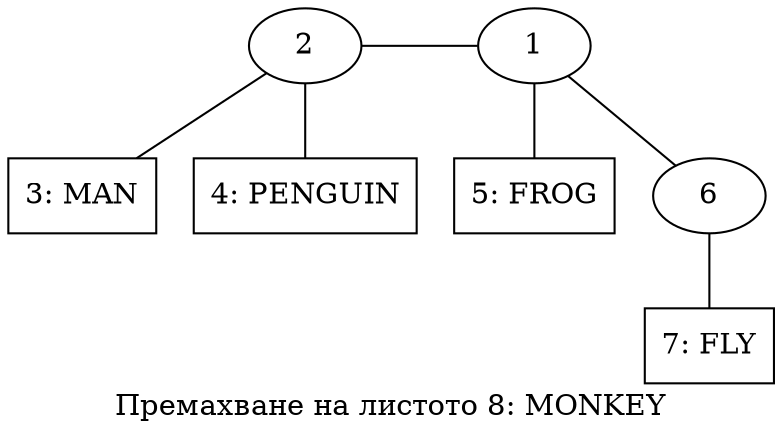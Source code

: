 graph G {
  ordering=out
  label="Премахване на листото 8: MONKEY"

  comment="leaves"
  node [shape=box];
  3 [label="3: MAN"];
  4 [label="4: PENGUIN"];
  5 [label="5: FROG"];
  7 [label="7: FLY"];

  comment="internal vertices"
  node [shape=ellipse];
  
  { rank=min
    1
    2 }

  2 -- 1;
  2 -- 3;
  2 -- 4;
  1 -- 5;
  1 -- 6;
  6 -- 7;
}

